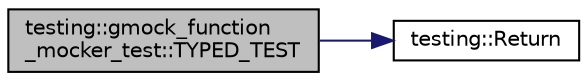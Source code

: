 digraph "testing::gmock_function_mocker_test::TYPED_TEST"
{
 // LATEX_PDF_SIZE
  bgcolor="transparent";
  edge [fontname="Helvetica",fontsize="10",labelfontname="Helvetica",labelfontsize="10"];
  node [fontname="Helvetica",fontsize="10",shape=record];
  rankdir="LR";
  Node1 [label="testing::gmock_function\l_mocker_test::TYPED_TEST",height=0.2,width=0.4,color="black", fillcolor="grey75", style="filled", fontcolor="black",tooltip=" "];
  Node1 -> Node2 [color="midnightblue",fontsize="10",style="solid",fontname="Helvetica"];
  Node2 [label="testing::Return",height=0.2,width=0.4,color="black",URL="$namespacetesting.html#af6d1c13e9376c77671e37545cd84359c",tooltip=" "];
}
